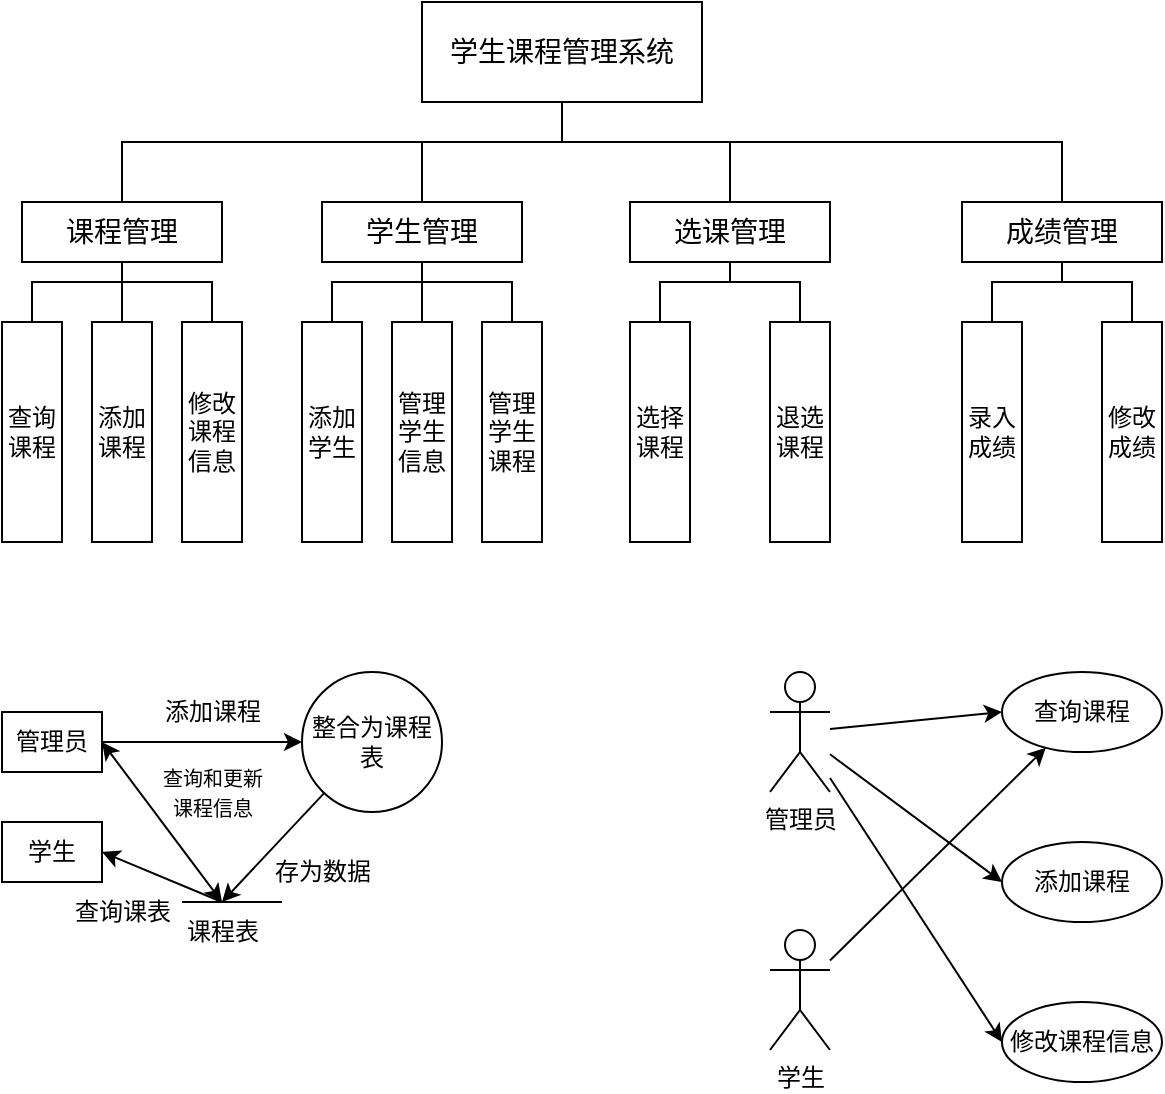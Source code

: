 <mxfile version="21.0.6" type="github">
  <diagram name="第 1 页" id="ZKQgenZqyvktRb8qP5nn">
    <mxGraphModel dx="594" dy="530" grid="1" gridSize="10" guides="1" tooltips="1" connect="1" arrows="1" fold="1" page="1" pageScale="1" pageWidth="827" pageHeight="1169" math="0" shadow="0">
      <root>
        <mxCell id="0" />
        <mxCell id="1" parent="0" />
        <mxCell id="bRnCnBUYUYHnlaFGCwYw-6" style="edgeStyle=orthogonalEdgeStyle;rounded=0;orthogonalLoop=1;jettySize=auto;html=1;entryX=0.5;entryY=0;entryDx=0;entryDy=0;endArrow=none;endFill=0;" edge="1" parent="1" source="bRnCnBUYUYHnlaFGCwYw-1" target="bRnCnBUYUYHnlaFGCwYw-3">
          <mxGeometry relative="1" as="geometry">
            <Array as="points">
              <mxPoint x="380" y="160" />
              <mxPoint x="160" y="160" />
            </Array>
          </mxGeometry>
        </mxCell>
        <mxCell id="bRnCnBUYUYHnlaFGCwYw-7" style="edgeStyle=orthogonalEdgeStyle;rounded=0;orthogonalLoop=1;jettySize=auto;html=1;entryX=0.5;entryY=0;entryDx=0;entryDy=0;endArrow=none;endFill=0;" edge="1" parent="1" source="bRnCnBUYUYHnlaFGCwYw-1" target="bRnCnBUYUYHnlaFGCwYw-2">
          <mxGeometry relative="1" as="geometry">
            <Array as="points">
              <mxPoint x="380" y="160" />
              <mxPoint x="310" y="160" />
            </Array>
          </mxGeometry>
        </mxCell>
        <mxCell id="bRnCnBUYUYHnlaFGCwYw-8" style="edgeStyle=orthogonalEdgeStyle;rounded=0;orthogonalLoop=1;jettySize=auto;html=1;entryX=0.5;entryY=0;entryDx=0;entryDy=0;endArrow=none;endFill=0;" edge="1" parent="1" source="bRnCnBUYUYHnlaFGCwYw-1" target="bRnCnBUYUYHnlaFGCwYw-4">
          <mxGeometry relative="1" as="geometry">
            <Array as="points">
              <mxPoint x="380" y="160" />
              <mxPoint x="464" y="160" />
            </Array>
          </mxGeometry>
        </mxCell>
        <mxCell id="bRnCnBUYUYHnlaFGCwYw-9" style="edgeStyle=orthogonalEdgeStyle;rounded=0;orthogonalLoop=1;jettySize=auto;html=1;endArrow=none;endFill=0;entryX=0.5;entryY=0;entryDx=0;entryDy=0;" edge="1" parent="1" source="bRnCnBUYUYHnlaFGCwYw-1" target="bRnCnBUYUYHnlaFGCwYw-5">
          <mxGeometry relative="1" as="geometry">
            <Array as="points">
              <mxPoint x="380" y="160" />
              <mxPoint x="630" y="160" />
            </Array>
          </mxGeometry>
        </mxCell>
        <mxCell id="bRnCnBUYUYHnlaFGCwYw-1" value="&lt;font style=&quot;font-size: 14px;&quot;&gt;学生课程管理系统&lt;/font&gt;" style="rounded=0;whiteSpace=wrap;html=1;" vertex="1" parent="1">
          <mxGeometry x="310" y="90" width="140" height="50" as="geometry" />
        </mxCell>
        <mxCell id="bRnCnBUYUYHnlaFGCwYw-23" style="edgeStyle=orthogonalEdgeStyle;rounded=0;orthogonalLoop=1;jettySize=auto;html=1;endArrow=none;endFill=0;" edge="1" parent="1" source="bRnCnBUYUYHnlaFGCwYw-2" target="bRnCnBUYUYHnlaFGCwYw-13">
          <mxGeometry relative="1" as="geometry">
            <Array as="points">
              <mxPoint x="310" y="230" />
              <mxPoint x="265" y="230" />
            </Array>
          </mxGeometry>
        </mxCell>
        <mxCell id="bRnCnBUYUYHnlaFGCwYw-24" style="edgeStyle=orthogonalEdgeStyle;rounded=0;orthogonalLoop=1;jettySize=auto;html=1;entryX=0.5;entryY=0;entryDx=0;entryDy=0;endArrow=none;endFill=0;" edge="1" parent="1" source="bRnCnBUYUYHnlaFGCwYw-2" target="bRnCnBUYUYHnlaFGCwYw-14">
          <mxGeometry relative="1" as="geometry" />
        </mxCell>
        <mxCell id="bRnCnBUYUYHnlaFGCwYw-25" style="edgeStyle=orthogonalEdgeStyle;rounded=0;orthogonalLoop=1;jettySize=auto;html=1;entryX=0.5;entryY=0;entryDx=0;entryDy=0;endArrow=none;endFill=0;" edge="1" parent="1" source="bRnCnBUYUYHnlaFGCwYw-2" target="bRnCnBUYUYHnlaFGCwYw-15">
          <mxGeometry relative="1" as="geometry">
            <Array as="points">
              <mxPoint x="310" y="230" />
              <mxPoint x="355" y="230" />
            </Array>
          </mxGeometry>
        </mxCell>
        <mxCell id="bRnCnBUYUYHnlaFGCwYw-2" value="&lt;font style=&quot;font-size: 14px;&quot;&gt;学生管理&lt;/font&gt;" style="rounded=0;whiteSpace=wrap;html=1;" vertex="1" parent="1">
          <mxGeometry x="260" y="190" width="100" height="30" as="geometry" />
        </mxCell>
        <mxCell id="bRnCnBUYUYHnlaFGCwYw-20" style="edgeStyle=orthogonalEdgeStyle;rounded=0;orthogonalLoop=1;jettySize=auto;html=1;entryX=0.5;entryY=0;entryDx=0;entryDy=0;endArrow=none;endFill=0;" edge="1" parent="1" source="bRnCnBUYUYHnlaFGCwYw-3" target="bRnCnBUYUYHnlaFGCwYw-10">
          <mxGeometry relative="1" as="geometry">
            <Array as="points">
              <mxPoint x="160" y="230" />
              <mxPoint x="115" y="230" />
            </Array>
          </mxGeometry>
        </mxCell>
        <mxCell id="bRnCnBUYUYHnlaFGCwYw-21" style="edgeStyle=orthogonalEdgeStyle;rounded=0;orthogonalLoop=1;jettySize=auto;html=1;entryX=0.5;entryY=0;entryDx=0;entryDy=0;endArrow=none;endFill=0;" edge="1" parent="1" source="bRnCnBUYUYHnlaFGCwYw-3" target="bRnCnBUYUYHnlaFGCwYw-11">
          <mxGeometry relative="1" as="geometry" />
        </mxCell>
        <mxCell id="bRnCnBUYUYHnlaFGCwYw-22" style="edgeStyle=orthogonalEdgeStyle;rounded=0;orthogonalLoop=1;jettySize=auto;html=1;entryX=0.5;entryY=0;entryDx=0;entryDy=0;endArrow=none;endFill=0;" edge="1" parent="1" source="bRnCnBUYUYHnlaFGCwYw-3" target="bRnCnBUYUYHnlaFGCwYw-12">
          <mxGeometry relative="1" as="geometry">
            <Array as="points">
              <mxPoint x="160" y="230" />
              <mxPoint x="205" y="230" />
            </Array>
          </mxGeometry>
        </mxCell>
        <mxCell id="bRnCnBUYUYHnlaFGCwYw-3" value="&lt;span style=&quot;font-size: 14px;&quot;&gt;课程管理&lt;/span&gt;" style="rounded=0;whiteSpace=wrap;html=1;" vertex="1" parent="1">
          <mxGeometry x="110" y="190" width="100" height="30" as="geometry" />
        </mxCell>
        <mxCell id="bRnCnBUYUYHnlaFGCwYw-26" style="edgeStyle=orthogonalEdgeStyle;rounded=0;orthogonalLoop=1;jettySize=auto;html=1;endArrow=none;endFill=0;" edge="1" parent="1" source="bRnCnBUYUYHnlaFGCwYw-4" target="bRnCnBUYUYHnlaFGCwYw-16">
          <mxGeometry relative="1" as="geometry">
            <Array as="points">
              <mxPoint x="464" y="230" />
              <mxPoint x="429" y="230" />
            </Array>
          </mxGeometry>
        </mxCell>
        <mxCell id="bRnCnBUYUYHnlaFGCwYw-27" style="edgeStyle=orthogonalEdgeStyle;rounded=0;orthogonalLoop=1;jettySize=auto;html=1;entryX=0.5;entryY=0;entryDx=0;entryDy=0;endArrow=none;endFill=0;" edge="1" parent="1" source="bRnCnBUYUYHnlaFGCwYw-4" target="bRnCnBUYUYHnlaFGCwYw-17">
          <mxGeometry relative="1" as="geometry">
            <Array as="points">
              <mxPoint x="464" y="230" />
              <mxPoint x="499" y="230" />
            </Array>
          </mxGeometry>
        </mxCell>
        <mxCell id="bRnCnBUYUYHnlaFGCwYw-4" value="&lt;span style=&quot;font-size: 14px;&quot;&gt;选课管理&lt;/span&gt;" style="rounded=0;whiteSpace=wrap;html=1;" vertex="1" parent="1">
          <mxGeometry x="414" y="190" width="100" height="30" as="geometry" />
        </mxCell>
        <mxCell id="bRnCnBUYUYHnlaFGCwYw-28" style="edgeStyle=orthogonalEdgeStyle;rounded=0;orthogonalLoop=1;jettySize=auto;html=1;endArrow=none;endFill=0;" edge="1" parent="1" source="bRnCnBUYUYHnlaFGCwYw-5" target="bRnCnBUYUYHnlaFGCwYw-18">
          <mxGeometry relative="1" as="geometry">
            <Array as="points">
              <mxPoint x="630" y="230" />
              <mxPoint x="595" y="230" />
            </Array>
          </mxGeometry>
        </mxCell>
        <mxCell id="bRnCnBUYUYHnlaFGCwYw-29" style="edgeStyle=orthogonalEdgeStyle;rounded=0;orthogonalLoop=1;jettySize=auto;html=1;entryX=0.5;entryY=0;entryDx=0;entryDy=0;endArrow=none;endFill=0;" edge="1" parent="1" source="bRnCnBUYUYHnlaFGCwYw-5" target="bRnCnBUYUYHnlaFGCwYw-19">
          <mxGeometry relative="1" as="geometry">
            <Array as="points">
              <mxPoint x="630" y="230" />
              <mxPoint x="665" y="230" />
            </Array>
          </mxGeometry>
        </mxCell>
        <mxCell id="bRnCnBUYUYHnlaFGCwYw-5" value="&lt;span style=&quot;font-size: 14px;&quot;&gt;成绩管理&lt;/span&gt;" style="rounded=0;whiteSpace=wrap;html=1;" vertex="1" parent="1">
          <mxGeometry x="580" y="190" width="100" height="30" as="geometry" />
        </mxCell>
        <mxCell id="bRnCnBUYUYHnlaFGCwYw-10" value="查询课程" style="rounded=0;whiteSpace=wrap;html=1;" vertex="1" parent="1">
          <mxGeometry x="100" y="250" width="30" height="110" as="geometry" />
        </mxCell>
        <mxCell id="bRnCnBUYUYHnlaFGCwYw-11" value="添加课程" style="rounded=0;whiteSpace=wrap;html=1;" vertex="1" parent="1">
          <mxGeometry x="145" y="250" width="30" height="110" as="geometry" />
        </mxCell>
        <mxCell id="bRnCnBUYUYHnlaFGCwYw-12" value="修改课程信息" style="rounded=0;whiteSpace=wrap;html=1;" vertex="1" parent="1">
          <mxGeometry x="190" y="250" width="30" height="110" as="geometry" />
        </mxCell>
        <mxCell id="bRnCnBUYUYHnlaFGCwYw-13" value="添加学生" style="rounded=0;whiteSpace=wrap;html=1;" vertex="1" parent="1">
          <mxGeometry x="250" y="250" width="30" height="110" as="geometry" />
        </mxCell>
        <mxCell id="bRnCnBUYUYHnlaFGCwYw-14" value="管理学生信息" style="rounded=0;whiteSpace=wrap;html=1;" vertex="1" parent="1">
          <mxGeometry x="295" y="250" width="30" height="110" as="geometry" />
        </mxCell>
        <mxCell id="bRnCnBUYUYHnlaFGCwYw-15" value="管理学生课程" style="rounded=0;whiteSpace=wrap;html=1;" vertex="1" parent="1">
          <mxGeometry x="340" y="250" width="30" height="110" as="geometry" />
        </mxCell>
        <mxCell id="bRnCnBUYUYHnlaFGCwYw-16" value="选择课程" style="rounded=0;whiteSpace=wrap;html=1;" vertex="1" parent="1">
          <mxGeometry x="414" y="250" width="30" height="110" as="geometry" />
        </mxCell>
        <mxCell id="bRnCnBUYUYHnlaFGCwYw-17" value="退选课程" style="rounded=0;whiteSpace=wrap;html=1;" vertex="1" parent="1">
          <mxGeometry x="484" y="250" width="30" height="110" as="geometry" />
        </mxCell>
        <mxCell id="bRnCnBUYUYHnlaFGCwYw-18" value="录入成绩" style="rounded=0;whiteSpace=wrap;html=1;" vertex="1" parent="1">
          <mxGeometry x="580" y="250" width="30" height="110" as="geometry" />
        </mxCell>
        <mxCell id="bRnCnBUYUYHnlaFGCwYw-19" value="修改成绩" style="rounded=0;whiteSpace=wrap;html=1;" vertex="1" parent="1">
          <mxGeometry x="650" y="250" width="30" height="110" as="geometry" />
        </mxCell>
        <mxCell id="bRnCnBUYUYHnlaFGCwYw-34" style="edgeStyle=orthogonalEdgeStyle;rounded=0;orthogonalLoop=1;jettySize=auto;html=1;entryX=0;entryY=0.5;entryDx=0;entryDy=0;" edge="1" parent="1" source="bRnCnBUYUYHnlaFGCwYw-30" target="bRnCnBUYUYHnlaFGCwYw-33">
          <mxGeometry relative="1" as="geometry" />
        </mxCell>
        <mxCell id="bRnCnBUYUYHnlaFGCwYw-49" style="rounded=0;orthogonalLoop=1;jettySize=auto;html=1;startArrow=classic;startFill=1;" edge="1" parent="1">
          <mxGeometry relative="1" as="geometry">
            <mxPoint x="210" y="540" as="targetPoint" />
            <mxPoint x="150" y="460" as="sourcePoint" />
          </mxGeometry>
        </mxCell>
        <mxCell id="bRnCnBUYUYHnlaFGCwYw-30" value="管理员" style="rounded=0;whiteSpace=wrap;html=1;" vertex="1" parent="1">
          <mxGeometry x="100" y="445" width="50" height="30" as="geometry" />
        </mxCell>
        <mxCell id="bRnCnBUYUYHnlaFGCwYw-42" style="rounded=0;orthogonalLoop=1;jettySize=auto;html=1;" edge="1" parent="1" source="bRnCnBUYUYHnlaFGCwYw-33">
          <mxGeometry relative="1" as="geometry">
            <mxPoint x="210" y="540" as="targetPoint" />
          </mxGeometry>
        </mxCell>
        <mxCell id="bRnCnBUYUYHnlaFGCwYw-33" value="整合为课程表" style="ellipse;whiteSpace=wrap;html=1;aspect=fixed;" vertex="1" parent="1">
          <mxGeometry x="250" y="425" width="70" height="70" as="geometry" />
        </mxCell>
        <mxCell id="bRnCnBUYUYHnlaFGCwYw-35" value="添加课程" style="text;html=1;align=center;verticalAlign=middle;resizable=0;points=[];autosize=1;strokeColor=none;fillColor=none;" vertex="1" parent="1">
          <mxGeometry x="170" y="430" width="70" height="30" as="geometry" />
        </mxCell>
        <mxCell id="bRnCnBUYUYHnlaFGCwYw-37" value="" style="endArrow=none;html=1;rounded=0;" edge="1" parent="1">
          <mxGeometry width="50" height="50" relative="1" as="geometry">
            <mxPoint x="190" y="540" as="sourcePoint" />
            <mxPoint x="240" y="540" as="targetPoint" />
            <Array as="points">
              <mxPoint x="210" y="540" />
            </Array>
          </mxGeometry>
        </mxCell>
        <mxCell id="bRnCnBUYUYHnlaFGCwYw-39" value="课程表" style="text;html=1;align=center;verticalAlign=middle;resizable=0;points=[];autosize=1;strokeColor=none;fillColor=none;" vertex="1" parent="1">
          <mxGeometry x="180" y="540" width="60" height="30" as="geometry" />
        </mxCell>
        <mxCell id="bRnCnBUYUYHnlaFGCwYw-46" style="rounded=0;orthogonalLoop=1;jettySize=auto;html=1;entryX=1;entryY=0.5;entryDx=0;entryDy=0;" edge="1" parent="1" target="bRnCnBUYUYHnlaFGCwYw-40">
          <mxGeometry relative="1" as="geometry">
            <mxPoint x="210" y="540" as="sourcePoint" />
          </mxGeometry>
        </mxCell>
        <mxCell id="bRnCnBUYUYHnlaFGCwYw-40" value="学生" style="rounded=0;whiteSpace=wrap;html=1;" vertex="1" parent="1">
          <mxGeometry x="100" y="500" width="50" height="30" as="geometry" />
        </mxCell>
        <mxCell id="bRnCnBUYUYHnlaFGCwYw-47" value="查询课表" style="text;html=1;align=center;verticalAlign=middle;resizable=0;points=[];autosize=1;strokeColor=none;fillColor=none;" vertex="1" parent="1">
          <mxGeometry x="125" y="530" width="70" height="30" as="geometry" />
        </mxCell>
        <mxCell id="bRnCnBUYUYHnlaFGCwYw-48" value="存为数据" style="text;html=1;align=center;verticalAlign=middle;resizable=0;points=[];autosize=1;strokeColor=none;fillColor=none;" vertex="1" parent="1">
          <mxGeometry x="225" y="510" width="70" height="30" as="geometry" />
        </mxCell>
        <mxCell id="bRnCnBUYUYHnlaFGCwYw-50" value="&lt;font style=&quot;font-size: 10px;&quot;&gt;查询和更新&lt;br&gt;课程信息&lt;/font&gt;" style="text;html=1;align=center;verticalAlign=middle;resizable=0;points=[];autosize=1;strokeColor=none;fillColor=none;" vertex="1" parent="1">
          <mxGeometry x="170" y="465" width="70" height="40" as="geometry" />
        </mxCell>
        <mxCell id="bRnCnBUYUYHnlaFGCwYw-58" style="rounded=0;orthogonalLoop=1;jettySize=auto;html=1;entryX=0;entryY=0.5;entryDx=0;entryDy=0;" edge="1" parent="1" source="bRnCnBUYUYHnlaFGCwYw-51" target="bRnCnBUYUYHnlaFGCwYw-52">
          <mxGeometry relative="1" as="geometry" />
        </mxCell>
        <mxCell id="bRnCnBUYUYHnlaFGCwYw-59" style="rounded=0;orthogonalLoop=1;jettySize=auto;html=1;entryX=0;entryY=0.5;entryDx=0;entryDy=0;" edge="1" parent="1" source="bRnCnBUYUYHnlaFGCwYw-51" target="bRnCnBUYUYHnlaFGCwYw-53">
          <mxGeometry relative="1" as="geometry" />
        </mxCell>
        <mxCell id="bRnCnBUYUYHnlaFGCwYw-60" style="rounded=0;orthogonalLoop=1;jettySize=auto;html=1;entryX=0;entryY=0.5;entryDx=0;entryDy=0;" edge="1" parent="1" source="bRnCnBUYUYHnlaFGCwYw-51" target="bRnCnBUYUYHnlaFGCwYw-55">
          <mxGeometry relative="1" as="geometry" />
        </mxCell>
        <mxCell id="bRnCnBUYUYHnlaFGCwYw-51" value="管理员" style="shape=umlActor;verticalLabelPosition=bottom;verticalAlign=top;html=1;outlineConnect=0;" vertex="1" parent="1">
          <mxGeometry x="484" y="425" width="30" height="60" as="geometry" />
        </mxCell>
        <mxCell id="bRnCnBUYUYHnlaFGCwYw-52" value="查询课程" style="ellipse;whiteSpace=wrap;html=1;" vertex="1" parent="1">
          <mxGeometry x="600" y="425" width="80" height="40" as="geometry" />
        </mxCell>
        <mxCell id="bRnCnBUYUYHnlaFGCwYw-53" value="添加课程" style="ellipse;whiteSpace=wrap;html=1;" vertex="1" parent="1">
          <mxGeometry x="600" y="510" width="80" height="40" as="geometry" />
        </mxCell>
        <mxCell id="bRnCnBUYUYHnlaFGCwYw-55" value="修改课程信息" style="ellipse;whiteSpace=wrap;html=1;" vertex="1" parent="1">
          <mxGeometry x="600" y="590" width="80" height="40" as="geometry" />
        </mxCell>
        <mxCell id="bRnCnBUYUYHnlaFGCwYw-61" style="rounded=0;orthogonalLoop=1;jettySize=auto;html=1;" edge="1" parent="1" source="bRnCnBUYUYHnlaFGCwYw-57" target="bRnCnBUYUYHnlaFGCwYw-52">
          <mxGeometry relative="1" as="geometry" />
        </mxCell>
        <mxCell id="bRnCnBUYUYHnlaFGCwYw-57" value="学生" style="shape=umlActor;verticalLabelPosition=bottom;verticalAlign=top;html=1;outlineConnect=0;" vertex="1" parent="1">
          <mxGeometry x="484" y="554" width="30" height="60" as="geometry" />
        </mxCell>
      </root>
    </mxGraphModel>
  </diagram>
</mxfile>
